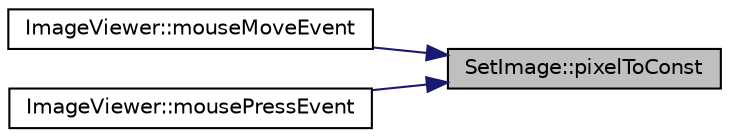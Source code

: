 digraph "SetImage::pixelToConst"
{
 // LATEX_PDF_SIZE
  edge [fontname="Helvetica",fontsize="10",labelfontname="Helvetica",labelfontsize="10"];
  node [fontname="Helvetica",fontsize="10",shape=record];
  rankdir="RL";
  Node1 [label="SetImage::pixelToConst",height=0.2,width=0.4,color="black", fillcolor="grey75", style="filled", fontcolor="black",tooltip=" "];
  Node1 -> Node2 [dir="back",color="midnightblue",fontsize="10",style="solid",fontname="Helvetica"];
  Node2 [label="ImageViewer::mouseMoveEvent",height=0.2,width=0.4,color="black", fillcolor="white", style="filled",URL="$class_image_viewer.html#a2b7cdb5e8e09f7090f47933a6008b9d2",tooltip=" "];
  Node1 -> Node3 [dir="back",color="midnightblue",fontsize="10",style="solid",fontname="Helvetica"];
  Node3 [label="ImageViewer::mousePressEvent",height=0.2,width=0.4,color="black", fillcolor="white", style="filled",URL="$class_image_viewer.html#ae7372584cca321456fd2b29794e69c00",tooltip=" "];
}
